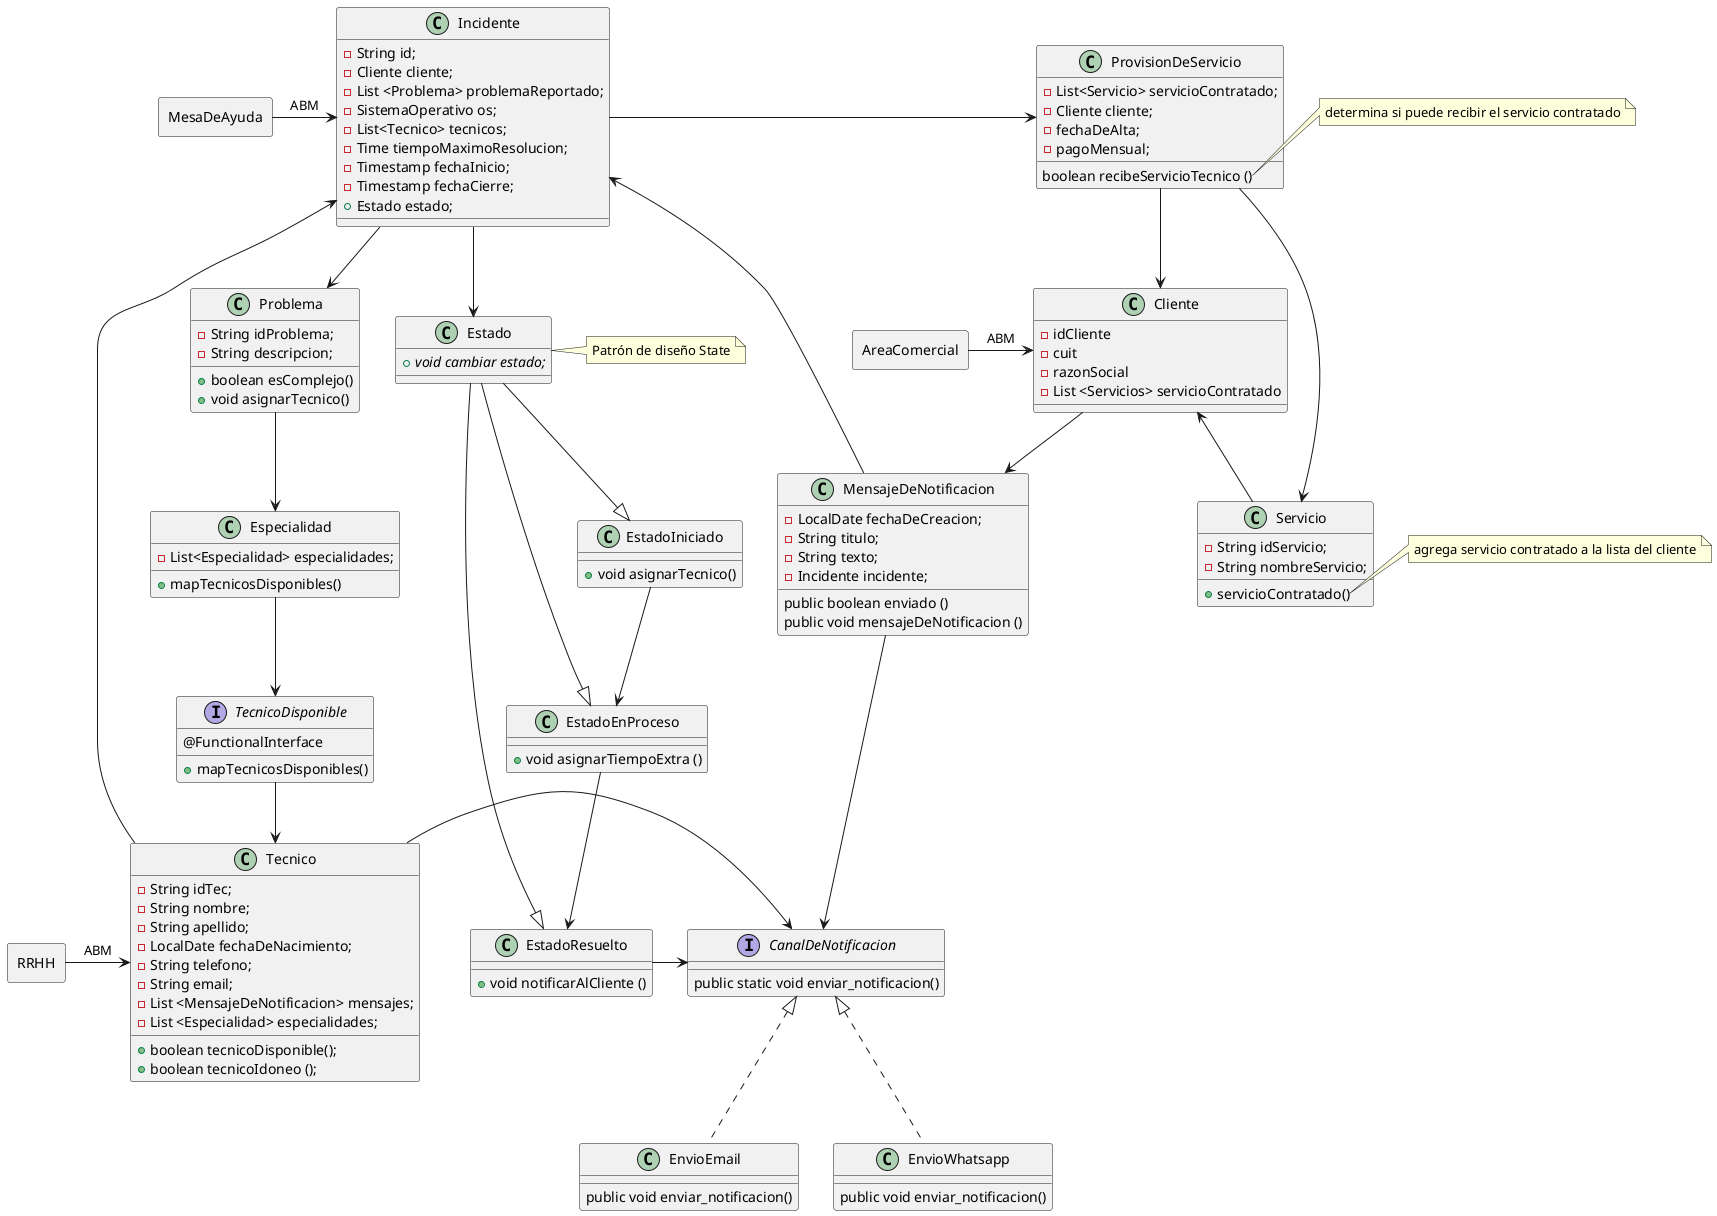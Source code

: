 @startuml
allowmixing
agent RRHH
agent AreaComercial
agent MesaDeAyuda
MesaDeAyuda->Incidente:ABM
RRHH->Tecnico:ABM
AreaComercial->Cliente:ABM
Incidente<--Tecnico
Cliente<--Servicio
Cliente-->MensajeDeNotificacion
MensajeDeNotificacion-->Incidente
MensajeDeNotificacion-->CanalDeNotificacion
CanalDeNotificacion<|..EnvioEmail
CanalDeNotificacion<|..EnvioWhatsapp
Tecnico->CanalDeNotificacion
Incidente-->Problema
Incidente->ProvisionDeServicio
ProvisionDeServicio-->Cliente
ProvisionDeServicio-->Servicio
Problema-->Especialidad
Especialidad-->TecnicoDisponible
TecnicoDisponible-->Tecnico
class Cliente {
- idCliente
- cuit
- razonSocial
- List <Servicios> servicioContratado
}
note right of ProvisionDeServicio::recibeServicioTecnico
determina si puede recibir el servicio contratado
end note
class Servicio {
    -String idServicio;
    -String nombreServicio;
   +servicioContratado()
}
note right of Servicio::servicioContratado
agrega servicio contratado a la lista del cliente
end note
class MensajeDeNotificacion {
-LocalDate fechaDeCreacion;
-String titulo;
-String texto;
-Incidente incidente;
public boolean enviado ()
public void mensajeDeNotificacion ()
}
interface CanalDeNotificacion {
              public static void enviar_notificacion()
          }
class EnvioEmail{
    public void enviar_notificacion()
}
class EnvioWhatsapp {
    public void enviar_notificacion()
}
class Incidente {
-String id;
-Cliente cliente;
-List <Problema> problemaReportado;
-SistemaOperativo os;
-List<Tecnico> tecnicos;
-Time tiempoMaximoResolucion;
-Timestamp fechaInicio;
-Timestamp fechaCierre;
+Estado estado;
}
class ProvisionDeServicio {
 -List<Servicio> servicioContratado;
 -Cliente cliente;
 -fechaDeAlta;
 -pagoMensual;
 boolean recibeServicioTecnico ()
}
class Estado {
+void {abstract} cambiar estado;
}
class EstadoIniciado {
+void asignarTecnico()
}
class EstadoEnProceso {
 +void asignarTiempoExtra ()
}
class EstadoResuelto {
+void notificarAlCliente ()
}
note right of Estado:Patrón de diseño State
Incidente-->Estado
Estado--|>EstadoIniciado
Estado--|>EstadoEnProceso
Estado--|>EstadoResuelto
EstadoIniciado-->EstadoEnProceso
EstadoEnProceso-->EstadoResuelto
EstadoResuelto->CanalDeNotificacion
class Problema {
-String idProblema;
-String descripcion;
+boolean esComplejo()
+void asignarTecnico()
}
class Tecnico {
    -String idTec;
    -String nombre;
    -String apellido;
    -LocalDate fechaDeNacimiento;
    -String telefono;
    -String email;
    -List <MensajeDeNotificacion> mensajes;
    -List <Especialidad> especialidades;
    +boolean tecnicoDisponible();
+boolean tecnicoIdoneo ();
}
class Especialidad {
- List<Especialidad> especialidades;
+mapTecnicosDisponibles()
}
interface TecnicoDisponible{
@FunctionalInterface
+mapTecnicosDisponibles()
}
@enduml